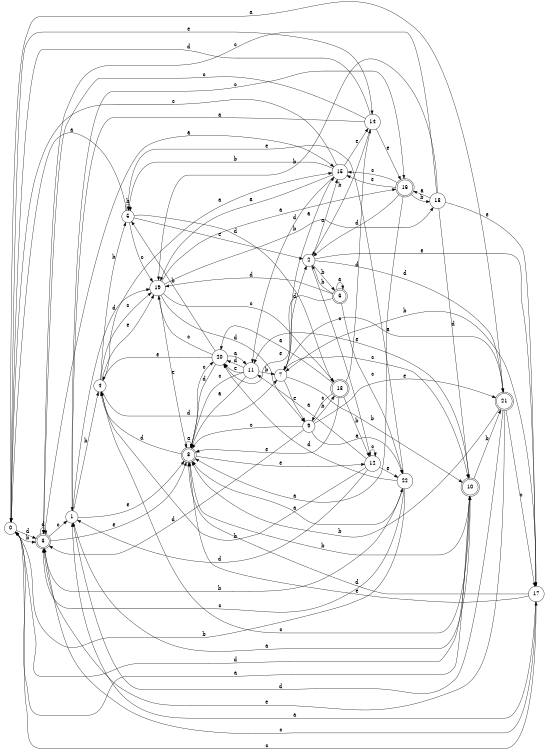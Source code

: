 digraph n19_2 {
__start0 [label="" shape="none"];

rankdir=LR;
size="8,5";

s0 [style="filled", color="black", fillcolor="white" shape="circle", label="0"];
s1 [style="filled", color="black", fillcolor="white" shape="circle", label="1"];
s2 [style="filled", color="black", fillcolor="white" shape="circle", label="2"];
s3 [style="rounded,filled", color="black", fillcolor="white" shape="doublecircle", label="3"];
s4 [style="filled", color="black", fillcolor="white" shape="circle", label="4"];
s5 [style="filled", color="black", fillcolor="white" shape="circle", label="5"];
s6 [style="rounded,filled", color="black", fillcolor="white" shape="doublecircle", label="6"];
s7 [style="filled", color="black", fillcolor="white" shape="circle", label="7"];
s8 [style="rounded,filled", color="black", fillcolor="white" shape="doublecircle", label="8"];
s9 [style="filled", color="black", fillcolor="white" shape="circle", label="9"];
s10 [style="rounded,filled", color="black", fillcolor="white" shape="doublecircle", label="10"];
s11 [style="filled", color="black", fillcolor="white" shape="circle", label="11"];
s12 [style="filled", color="black", fillcolor="white" shape="circle", label="12"];
s13 [style="rounded,filled", color="black", fillcolor="white" shape="doublecircle", label="13"];
s14 [style="filled", color="black", fillcolor="white" shape="circle", label="14"];
s15 [style="filled", color="black", fillcolor="white" shape="circle", label="15"];
s16 [style="rounded,filled", color="black", fillcolor="white" shape="doublecircle", label="16"];
s17 [style="filled", color="black", fillcolor="white" shape="circle", label="17"];
s18 [style="filled", color="black", fillcolor="white" shape="circle", label="18"];
s19 [style="filled", color="black", fillcolor="white" shape="circle", label="19"];
s20 [style="filled", color="black", fillcolor="white" shape="circle", label="20"];
s21 [style="rounded,filled", color="black", fillcolor="white" shape="doublecircle", label="21"];
s22 [style="filled", color="black", fillcolor="white" shape="circle", label="22"];
s0 -> s21 [label="a"];
s0 -> s3 [label="b"];
s0 -> s17 [label="c"];
s0 -> s3 [label="d"];
s0 -> s14 [label="e"];
s1 -> s10 [label="a"];
s1 -> s4 [label="b"];
s1 -> s16 [label="c"];
s1 -> s19 [label="d"];
s1 -> s8 [label="e"];
s2 -> s15 [label="a"];
s2 -> s6 [label="b"];
s2 -> s12 [label="c"];
s2 -> s21 [label="d"];
s2 -> s17 [label="e"];
s3 -> s15 [label="a"];
s3 -> s22 [label="b"];
s3 -> s1 [label="c"];
s3 -> s3 [label="d"];
s3 -> s8 [label="e"];
s4 -> s15 [label="a"];
s4 -> s5 [label="b"];
s4 -> s19 [label="c"];
s4 -> s7 [label="d"];
s4 -> s19 [label="e"];
s5 -> s0 [label="a"];
s5 -> s5 [label="b"];
s5 -> s19 [label="c"];
s5 -> s13 [label="d"];
s5 -> s2 [label="e"];
s6 -> s6 [label="a"];
s6 -> s2 [label="b"];
s6 -> s22 [label="c"];
s6 -> s19 [label="d"];
s6 -> s20 [label="e"];
s7 -> s15 [label="a"];
s7 -> s10 [label="b"];
s7 -> s10 [label="c"];
s7 -> s2 [label="d"];
s7 -> s9 [label="e"];
s8 -> s8 [label="a"];
s8 -> s10 [label="b"];
s8 -> s20 [label="c"];
s8 -> s4 [label="d"];
s8 -> s12 [label="e"];
s9 -> s22 [label="a"];
s9 -> s13 [label="b"];
s9 -> s8 [label="c"];
s9 -> s3 [label="d"];
s9 -> s21 [label="e"];
s10 -> s0 [label="a"];
s10 -> s21 [label="b"];
s10 -> s4 [label="c"];
s10 -> s0 [label="d"];
s10 -> s11 [label="e"];
s11 -> s8 [label="a"];
s11 -> s7 [label="b"];
s11 -> s8 [label="c"];
s11 -> s20 [label="d"];
s11 -> s20 [label="e"];
s12 -> s11 [label="a"];
s12 -> s4 [label="b"];
s12 -> s12 [label="c"];
s12 -> s1 [label="d"];
s12 -> s22 [label="e"];
s13 -> s20 [label="a"];
s13 -> s12 [label="b"];
s13 -> s9 [label="c"];
s13 -> s14 [label="d"];
s13 -> s8 [label="e"];
s14 -> s1 [label="a"];
s14 -> s2 [label="b"];
s14 -> s3 [label="c"];
s14 -> s0 [label="d"];
s14 -> s16 [label="e"];
s15 -> s19 [label="a"];
s15 -> s5 [label="b"];
s15 -> s0 [label="c"];
s15 -> s11 [label="d"];
s15 -> s14 [label="e"];
s16 -> s8 [label="a"];
s16 -> s18 [label="b"];
s16 -> s15 [label="c"];
s16 -> s2 [label="d"];
s16 -> s15 [label="e"];
s17 -> s1 [label="a"];
s17 -> s7 [label="b"];
s17 -> s3 [label="c"];
s17 -> s8 [label="d"];
s17 -> s8 [label="e"];
s18 -> s16 [label="a"];
s18 -> s19 [label="b"];
s18 -> s3 [label="c"];
s18 -> s10 [label="d"];
s18 -> s17 [label="e"];
s19 -> s16 [label="a"];
s19 -> s18 [label="b"];
s19 -> s13 [label="c"];
s19 -> s9 [label="d"];
s19 -> s8 [label="e"];
s20 -> s11 [label="a"];
s20 -> s5 [label="b"];
s20 -> s19 [label="c"];
s20 -> s8 [label="d"];
s20 -> s4 [label="e"];
s21 -> s7 [label="a"];
s21 -> s8 [label="b"];
s21 -> s17 [label="c"];
s21 -> s1 [label="d"];
s21 -> s3 [label="e"];
s22 -> s8 [label="a"];
s22 -> s0 [label="b"];
s22 -> s3 [label="c"];
s22 -> s20 [label="d"];
s22 -> s5 [label="e"];

}